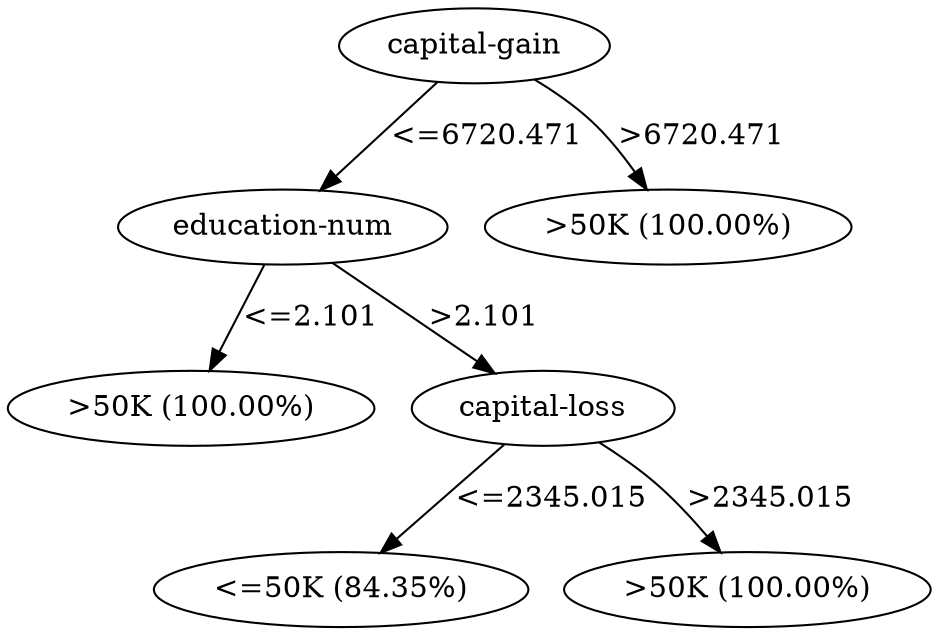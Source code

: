 digraph G {
"bg==" [ shape=oval label="capital-gain"]
"bg==" -> "bi0w" [ label="<=6720.471" ]
"bi0w" [ shape=oval label="education-num"]
"bi0w" -> "bi0wLTA=" [ label="<=2.101" ]
"bi0wLTA=" [ shape=oval label=">50K (100.00%)"]
"bi0w" -> "bi0wLTE=" [ label=">2.101" ]
"bi0wLTE=" [ shape=oval label="capital-loss"]
"bi0wLTE=" -> "bi0wLTEtMA==" [ label="<=2345.015" ]
"bi0wLTEtMA==" [ shape=oval label="<=50K (84.35%)"]
"bi0wLTE=" -> "bi0wLTEtMQ==" [ label=">2345.015" ]
"bi0wLTEtMQ==" [ shape=oval label=">50K (100.00%)"]
"bg==" -> "bi0x" [ label=">6720.471" ]
"bi0x" [ shape=oval label=">50K (100.00%)"]
}
